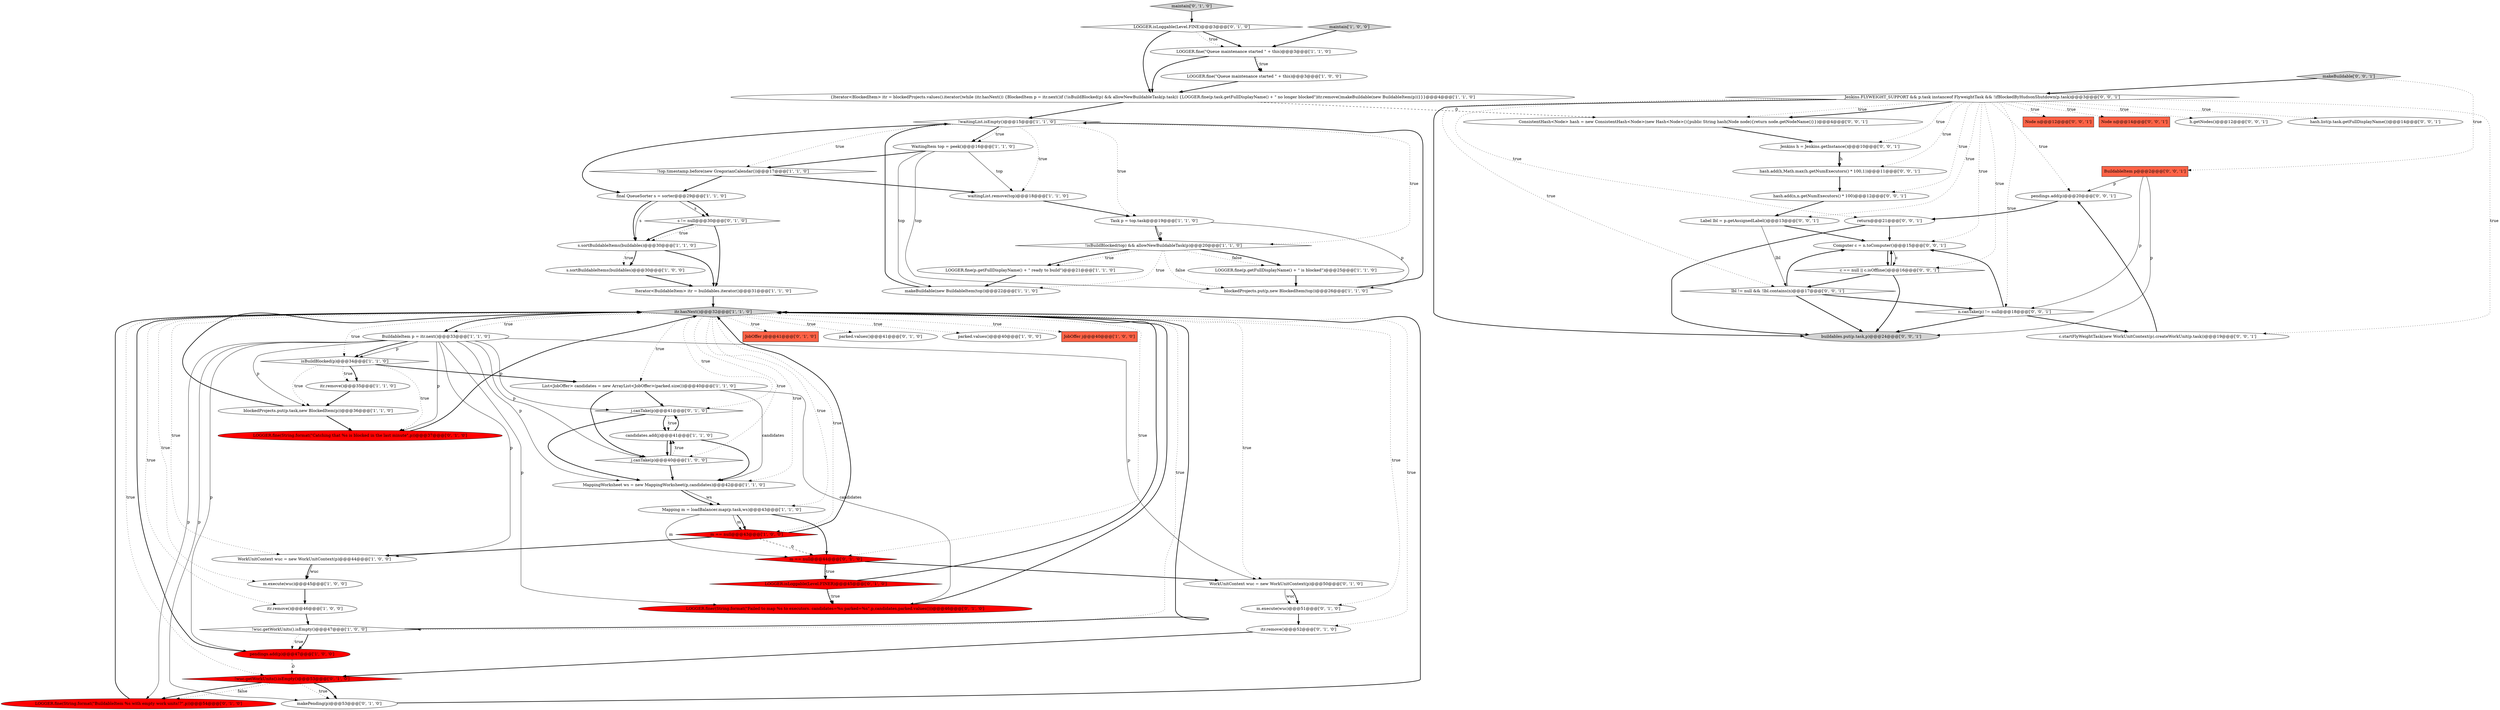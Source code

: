 digraph {
59 [style = filled, label = "pendings.add(p)@@@20@@@['0', '0', '1']", fillcolor = white, shape = ellipse image = "AAA0AAABBB3BBB"];
53 [style = filled, label = "ConsistentHash<Node> hash = new ConsistentHash<Node>(new Hash<Node>(){public String hash(Node node){return node.getNodeName()}})@@@4@@@['0', '0', '1']", fillcolor = white, shape = ellipse image = "AAA0AAABBB3BBB"];
1 [style = filled, label = "LOGGER.fine(p.getFullDisplayName() + \" ready to build\")@@@21@@@['1', '1', '0']", fillcolor = white, shape = ellipse image = "AAA0AAABBB1BBB"];
11 [style = filled, label = "Iterator<BuildableItem> itr = buildables.iterator()@@@31@@@['1', '1', '0']", fillcolor = white, shape = ellipse image = "AAA0AAABBB1BBB"];
54 [style = filled, label = "Node n@@@12@@@['0', '0', '1']", fillcolor = tomato, shape = box image = "AAA0AAABBB3BBB"];
50 [style = filled, label = "m == null@@@44@@@['0', '1', '0']", fillcolor = red, shape = diamond image = "AAA1AAABBB2BBB"];
47 [style = filled, label = "JobOffer j@@@41@@@['0', '1', '0']", fillcolor = tomato, shape = box image = "AAA0AAABBB2BBB"];
66 [style = filled, label = "Label lbl = p.getAssignedLabel()@@@13@@@['0', '0', '1']", fillcolor = white, shape = ellipse image = "AAA0AAABBB3BBB"];
37 [style = filled, label = "itr.remove()@@@52@@@['0', '1', '0']", fillcolor = white, shape = ellipse image = "AAA0AAABBB2BBB"];
31 [style = filled, label = "WaitingItem top = peek()@@@16@@@['1', '1', '0']", fillcolor = white, shape = ellipse image = "AAA0AAABBB1BBB"];
57 [style = filled, label = "return@@@21@@@['0', '0', '1']", fillcolor = white, shape = ellipse image = "AAA0AAABBB3BBB"];
46 [style = filled, label = "j.canTake(p)@@@41@@@['0', '1', '0']", fillcolor = white, shape = diamond image = "AAA0AAABBB2BBB"];
43 [style = filled, label = "LOGGER.finer(String.format(\"Failed to map %s to executors. candidates=%s parked=%s\",p,candidates,parked.values()))@@@46@@@['0', '1', '0']", fillcolor = red, shape = ellipse image = "AAA1AAABBB2BBB"];
4 [style = filled, label = "LOGGER.fine(\"Queue maintenance started \" + this)@@@3@@@['1', '0', '0']", fillcolor = white, shape = ellipse image = "AAA0AAABBB1BBB"];
45 [style = filled, label = "WorkUnitContext wuc = new WorkUnitContext(p)@@@50@@@['0', '1', '0']", fillcolor = white, shape = ellipse image = "AAA0AAABBB2BBB"];
6 [style = filled, label = "itr.remove()@@@46@@@['1', '0', '0']", fillcolor = white, shape = ellipse image = "AAA0AAABBB1BBB"];
36 [style = filled, label = "LOGGER.fine(String.format(\"Catching that %s is blocked in the last minute\",p))@@@37@@@['0', '1', '0']", fillcolor = red, shape = ellipse image = "AAA1AAABBB2BBB"];
65 [style = filled, label = "c.startFlyWeightTask(new WorkUnitContext(p).createWorkUnit(p.task))@@@19@@@['0', '0', '1']", fillcolor = white, shape = ellipse image = "AAA0AAABBB3BBB"];
67 [style = filled, label = "buildables.put(p.task,p)@@@24@@@['0', '0', '1']", fillcolor = lightgray, shape = ellipse image = "AAA0AAABBB3BBB"];
39 [style = filled, label = "parked.values()@@@41@@@['0', '1', '0']", fillcolor = white, shape = ellipse image = "AAA0AAABBB2BBB"];
30 [style = filled, label = "itr.hasNext()@@@32@@@['1', '1', '0']", fillcolor = lightgray, shape = diamond image = "AAA0AAABBB1BBB"];
5 [style = filled, label = "maintain['1', '0', '0']", fillcolor = lightgray, shape = diamond image = "AAA0AAABBB1BBB"];
14 [style = filled, label = "!top.timestamp.before(new GregorianCalendar())@@@17@@@['1', '1', '0']", fillcolor = white, shape = diamond image = "AAA0AAABBB1BBB"];
38 [style = filled, label = "LOGGER.isLoggable(Level.FINE)@@@3@@@['0', '1', '0']", fillcolor = white, shape = diamond image = "AAA0AAABBB2BBB"];
40 [style = filled, label = "LOGGER.fine(String.format(\"BuildableItem %s with empty work units!?\",p))@@@54@@@['0', '1', '0']", fillcolor = red, shape = ellipse image = "AAA1AAABBB2BBB"];
0 [style = filled, label = "itr.remove()@@@35@@@['1', '1', '0']", fillcolor = white, shape = ellipse image = "AAA0AAABBB1BBB"];
28 [style = filled, label = "pendings.add(p)@@@47@@@['1', '0', '0']", fillcolor = red, shape = ellipse image = "AAA1AAABBB1BBB"];
3 [style = filled, label = "s.sortBuildableItems(buildables)@@@30@@@['1', '0', '0']", fillcolor = white, shape = ellipse image = "AAA0AAABBB1BBB"];
48 [style = filled, label = "makePending(p)@@@53@@@['0', '1', '0']", fillcolor = white, shape = ellipse image = "AAA0AAABBB2BBB"];
35 [style = filled, label = "final QueueSorter s = sorter@@@29@@@['1', '1', '0']", fillcolor = white, shape = ellipse image = "AAA0AAABBB1BBB"];
70 [style = filled, label = "n.canTake(p) != null@@@18@@@['0', '0', '1']", fillcolor = white, shape = diamond image = "AAA0AAABBB3BBB"];
71 [style = filled, label = "c == null || c.isOffline()@@@16@@@['0', '0', '1']", fillcolor = white, shape = diamond image = "AAA0AAABBB3BBB"];
62 [style = filled, label = "hash.add(n,n.getNumExecutors() * 100)@@@12@@@['0', '0', '1']", fillcolor = white, shape = ellipse image = "AAA0AAABBB3BBB"];
9 [style = filled, label = "!wuc.getWorkUnits().isEmpty()@@@47@@@['1', '0', '0']", fillcolor = white, shape = diamond image = "AAA0AAABBB1BBB"];
34 [style = filled, label = "candidates.add(j)@@@41@@@['1', '1', '0']", fillcolor = white, shape = ellipse image = "AAA0AAABBB1BBB"];
42 [style = filled, label = "s != null@@@30@@@['0', '1', '0']", fillcolor = white, shape = diamond image = "AAA0AAABBB2BBB"];
64 [style = filled, label = "hash.add(h,Math.max(h.getNumExecutors() * 100,1))@@@11@@@['0', '0', '1']", fillcolor = white, shape = ellipse image = "AAA0AAABBB3BBB"];
2 [style = filled, label = "blockedProjects.put(p,new BlockedItem(top))@@@26@@@['1', '1', '0']", fillcolor = white, shape = ellipse image = "AAA0AAABBB1BBB"];
25 [style = filled, label = "makeBuildable(new BuildableItem(top))@@@22@@@['1', '1', '0']", fillcolor = white, shape = ellipse image = "AAA0AAABBB1BBB"];
60 [style = filled, label = "makeBuildable['0', '0', '1']", fillcolor = lightgray, shape = diamond image = "AAA0AAABBB3BBB"];
61 [style = filled, label = "Node n@@@14@@@['0', '0', '1']", fillcolor = tomato, shape = box image = "AAA0AAABBB3BBB"];
56 [style = filled, label = "h.getNodes()@@@12@@@['0', '0', '1']", fillcolor = white, shape = ellipse image = "AAA0AAABBB3BBB"];
33 [style = filled, label = "parked.values()@@@40@@@['1', '0', '0']", fillcolor = white, shape = ellipse image = "AAA0AAABBB1BBB"];
10 [style = filled, label = "Task p = top.task@@@19@@@['1', '1', '0']", fillcolor = white, shape = ellipse image = "AAA0AAABBB1BBB"];
19 [style = filled, label = "Mapping m = loadBalancer.map(p.task,ws)@@@43@@@['1', '1', '0']", fillcolor = white, shape = ellipse image = "AAA0AAABBB1BBB"];
29 [style = filled, label = "JobOffer j@@@40@@@['1', '0', '0']", fillcolor = tomato, shape = box image = "AAA0AAABBB1BBB"];
32 [style = filled, label = "s.sortBuildableItems(buildables)@@@30@@@['1', '1', '0']", fillcolor = white, shape = ellipse image = "AAA0AAABBB1BBB"];
27 [style = filled, label = "!isBuildBlocked(top) && allowNewBuildableTask(p)@@@20@@@['1', '1', '0']", fillcolor = white, shape = diamond image = "AAA0AAABBB1BBB"];
18 [style = filled, label = "isBuildBlocked(p)@@@34@@@['1', '1', '0']", fillcolor = white, shape = diamond image = "AAA0AAABBB1BBB"];
22 [style = filled, label = "blockedProjects.put(p.task,new BlockedItem(p))@@@36@@@['1', '1', '0']", fillcolor = white, shape = ellipse image = "AAA0AAABBB1BBB"];
41 [style = filled, label = "LOGGER.isLoggable(Level.FINER)@@@45@@@['0', '1', '0']", fillcolor = red, shape = diamond image = "AAA1AAABBB2BBB"];
21 [style = filled, label = "j.canTake(p)@@@40@@@['1', '0', '0']", fillcolor = white, shape = diamond image = "AAA0AAABBB1BBB"];
51 [style = filled, label = "!wuc.getWorkUnits().isEmpty()@@@53@@@['0', '1', '0']", fillcolor = red, shape = diamond image = "AAA1AAABBB2BBB"];
13 [style = filled, label = "!waitingList.isEmpty()@@@15@@@['1', '1', '0']", fillcolor = white, shape = diamond image = "AAA0AAABBB1BBB"];
12 [style = filled, label = "LOGGER.fine(\"Queue maintenance started \" + this)@@@3@@@['1', '1', '0']", fillcolor = white, shape = ellipse image = "AAA0AAABBB1BBB"];
58 [style = filled, label = "Computer c = n.toComputer()@@@15@@@['0', '0', '1']", fillcolor = white, shape = ellipse image = "AAA0AAABBB3BBB"];
20 [style = filled, label = "m == null@@@43@@@['1', '0', '0']", fillcolor = red, shape = diamond image = "AAA1AAABBB1BBB"];
16 [style = filled, label = "List<JobOffer> candidates = new ArrayList<JobOffer>(parked.size())@@@40@@@['1', '1', '0']", fillcolor = white, shape = ellipse image = "AAA0AAABBB1BBB"];
15 [style = filled, label = "MappingWorksheet ws = new MappingWorksheet(p,candidates)@@@42@@@['1', '1', '0']", fillcolor = white, shape = ellipse image = "AAA0AAABBB1BBB"];
49 [style = filled, label = "m.execute(wuc)@@@51@@@['0', '1', '0']", fillcolor = white, shape = ellipse image = "AAA0AAABBB2BBB"];
24 [style = filled, label = "{Iterator<BlockedItem> itr = blockedProjects.values().iterator()while (itr.hasNext()) {BlockedItem p = itr.next()if (!isBuildBlocked(p) && allowNewBuildableTask(p.task)) {LOGGER.fine(p.task.getFullDisplayName() + \" no longer blocked\")itr.remove()makeBuildable(new BuildableItem(p))}}}@@@4@@@['1', '1', '0']", fillcolor = white, shape = ellipse image = "AAA0AAABBB1BBB"];
63 [style = filled, label = "Jenkins h = Jenkins.getInstance()@@@10@@@['0', '0', '1']", fillcolor = white, shape = ellipse image = "AAA0AAABBB3BBB"];
52 [style = filled, label = "Jenkins.FLYWEIGHT_SUPPORT && p.task instanceof FlyweightTask && !ifBlockedByHudsonShutdown(p.task)@@@3@@@['0', '0', '1']", fillcolor = white, shape = diamond image = "AAA0AAABBB3BBB"];
55 [style = filled, label = "lbl != null && !lbl.contains(n)@@@17@@@['0', '0', '1']", fillcolor = white, shape = diamond image = "AAA0AAABBB3BBB"];
8 [style = filled, label = "LOGGER.fine(p.getFullDisplayName() + \" is blocked\")@@@25@@@['1', '1', '0']", fillcolor = white, shape = ellipse image = "AAA0AAABBB1BBB"];
17 [style = filled, label = "BuildableItem p = itr.next()@@@33@@@['1', '1', '0']", fillcolor = white, shape = ellipse image = "AAA0AAABBB1BBB"];
23 [style = filled, label = "m.execute(wuc)@@@45@@@['1', '0', '0']", fillcolor = white, shape = ellipse image = "AAA0AAABBB1BBB"];
26 [style = filled, label = "waitingList.remove(top)@@@18@@@['1', '1', '0']", fillcolor = white, shape = ellipse image = "AAA0AAABBB1BBB"];
68 [style = filled, label = "BuildableItem p@@@2@@@['0', '0', '1']", fillcolor = tomato, shape = box image = "AAA0AAABBB3BBB"];
69 [style = filled, label = "hash.list(p.task.getFullDisplayName())@@@14@@@['0', '0', '1']", fillcolor = white, shape = ellipse image = "AAA0AAABBB3BBB"];
44 [style = filled, label = "maintain['0', '1', '0']", fillcolor = lightgray, shape = diamond image = "AAA0AAABBB2BBB"];
7 [style = filled, label = "WorkUnitContext wuc = new WorkUnitContext(p)@@@44@@@['1', '0', '0']", fillcolor = white, shape = ellipse image = "AAA0AAABBB1BBB"];
17->36 [style = solid, label="p"];
27->1 [style = dotted, label="true"];
70->67 [style = bold, label=""];
34->46 [style = bold, label=""];
17->18 [style = solid, label="p"];
46->34 [style = bold, label=""];
13->27 [style = dotted, label="true"];
14->35 [style = bold, label=""];
26->10 [style = bold, label=""];
31->25 [style = solid, label="top"];
46->15 [style = bold, label=""];
21->15 [style = bold, label=""];
70->65 [style = bold, label=""];
35->42 [style = solid, label="s"];
53->63 [style = bold, label=""];
17->7 [style = solid, label="p"];
34->15 [style = bold, label=""];
52->61 [style = dotted, label="true"];
38->12 [style = bold, label=""];
59->57 [style = bold, label=""];
51->48 [style = dotted, label="true"];
57->58 [style = bold, label=""];
19->20 [style = solid, label="m"];
7->23 [style = solid, label="wuc"];
13->10 [style = dotted, label="true"];
52->64 [style = dotted, label="true"];
22->30 [style = bold, label=""];
71->67 [style = bold, label=""];
71->58 [style = bold, label=""];
51->48 [style = bold, label=""];
17->22 [style = solid, label="p"];
57->67 [style = bold, label=""];
52->62 [style = dotted, label="true"];
52->67 [style = bold, label=""];
30->46 [style = dotted, label="true"];
32->3 [style = dotted, label="true"];
41->43 [style = dotted, label="true"];
50->45 [style = bold, label=""];
13->31 [style = bold, label=""];
30->39 [style = dotted, label="true"];
30->49 [style = dotted, label="true"];
32->3 [style = bold, label=""];
32->11 [style = bold, label=""];
18->0 [style = bold, label=""];
42->32 [style = dotted, label="true"];
52->69 [style = dotted, label="true"];
9->28 [style = dotted, label="true"];
30->33 [style = dotted, label="true"];
52->57 [style = dotted, label="true"];
31->14 [style = bold, label=""];
52->71 [style = dotted, label="true"];
68->67 [style = solid, label="p"];
38->12 [style = dotted, label="true"];
52->70 [style = dotted, label="true"];
27->25 [style = dotted, label="true"];
28->30 [style = bold, label=""];
30->7 [style = dotted, label="true"];
16->15 [style = solid, label="candidates"];
19->20 [style = bold, label=""];
30->6 [style = dotted, label="true"];
30->19 [style = dotted, label="true"];
3->11 [style = bold, label=""];
30->50 [style = dotted, label="true"];
52->59 [style = dotted, label="true"];
17->43 [style = solid, label="p"];
17->45 [style = solid, label="p"];
44->38 [style = bold, label=""];
63->64 [style = solid, label="h"];
71->55 [style = bold, label=""];
30->29 [style = dotted, label="true"];
36->30 [style = bold, label=""];
41->30 [style = bold, label=""];
15->19 [style = solid, label="ws"];
30->51 [style = dotted, label="true"];
7->23 [style = bold, label=""];
30->23 [style = dotted, label="true"];
42->32 [style = bold, label=""];
31->2 [style = solid, label="top"];
18->0 [style = dotted, label="true"];
30->9 [style = dotted, label="true"];
12->4 [style = dotted, label="true"];
17->15 [style = solid, label="p"];
20->7 [style = bold, label=""];
50->41 [style = bold, label=""];
41->43 [style = bold, label=""];
27->8 [style = bold, label=""];
11->30 [style = bold, label=""];
35->32 [style = solid, label="s"];
30->45 [style = dotted, label="true"];
24->13 [style = bold, label=""];
10->2 [style = solid, label="p"];
68->59 [style = solid, label="p"];
49->37 [style = bold, label=""];
4->24 [style = bold, label=""];
30->17 [style = bold, label=""];
17->21 [style = solid, label="p"];
68->70 [style = solid, label="p"];
52->55 [style = dotted, label="true"];
38->24 [style = bold, label=""];
35->42 [style = bold, label=""];
13->26 [style = dotted, label="true"];
58->71 [style = solid, label="c"];
16->43 [style = solid, label="candidates"];
18->36 [style = dotted, label="true"];
21->34 [style = bold, label=""];
35->32 [style = bold, label=""];
52->56 [style = dotted, label="true"];
19->50 [style = bold, label=""];
17->40 [style = solid, label="p"];
51->40 [style = dotted, label="false"];
12->24 [style = bold, label=""];
62->66 [style = bold, label=""];
15->19 [style = bold, label=""];
52->53 [style = dotted, label="true"];
52->63 [style = dotted, label="true"];
28->51 [style = dashed, label="0"];
19->50 [style = solid, label="m"];
66->58 [style = bold, label=""];
9->28 [style = bold, label=""];
55->70 [style = bold, label=""];
51->40 [style = bold, label=""];
64->62 [style = bold, label=""];
8->2 [style = bold, label=""];
42->11 [style = bold, label=""];
30->20 [style = dotted, label="true"];
30->18 [style = dotted, label="true"];
23->6 [style = bold, label=""];
55->67 [style = bold, label=""];
40->30 [style = bold, label=""];
30->37 [style = dotted, label="true"];
27->2 [style = dotted, label="false"];
30->17 [style = dotted, label="true"];
60->52 [style = bold, label=""];
52->54 [style = dotted, label="true"];
48->30 [style = bold, label=""];
13->14 [style = dotted, label="true"];
1->25 [style = bold, label=""];
27->8 [style = dotted, label="false"];
34->21 [style = bold, label=""];
31->26 [style = solid, label="top"];
50->41 [style = dotted, label="true"];
58->71 [style = bold, label=""];
16->46 [style = bold, label=""];
18->22 [style = dotted, label="true"];
18->16 [style = bold, label=""];
45->49 [style = solid, label="wuc"];
10->27 [style = solid, label="p"];
27->1 [style = bold, label=""];
52->53 [style = bold, label=""];
37->51 [style = bold, label=""];
25->13 [style = bold, label=""];
63->64 [style = bold, label=""];
10->27 [style = bold, label=""];
45->49 [style = bold, label=""];
30->47 [style = dotted, label="true"];
60->68 [style = dotted, label="true"];
21->34 [style = dotted, label="true"];
9->30 [style = bold, label=""];
17->48 [style = solid, label="p"];
30->21 [style = dotted, label="true"];
43->30 [style = bold, label=""];
2->13 [style = bold, label=""];
14->26 [style = bold, label=""];
20->50 [style = dashed, label="0"];
46->34 [style = dotted, label="true"];
24->53 [style = dashed, label="0"];
13->31 [style = dotted, label="true"];
70->58 [style = bold, label=""];
66->55 [style = solid, label="lbl"];
30->16 [style = dotted, label="true"];
12->4 [style = bold, label=""];
5->12 [style = bold, label=""];
52->58 [style = dotted, label="true"];
16->21 [style = bold, label=""];
0->22 [style = bold, label=""];
52->66 [style = dotted, label="true"];
22->36 [style = bold, label=""];
65->59 [style = bold, label=""];
17->28 [style = solid, label="p"];
17->46 [style = solid, label="p"];
52->65 [style = dotted, label="true"];
6->9 [style = bold, label=""];
20->30 [style = bold, label=""];
30->15 [style = dotted, label="true"];
13->35 [style = bold, label=""];
55->58 [style = bold, label=""];
17->18 [style = bold, label=""];
}
